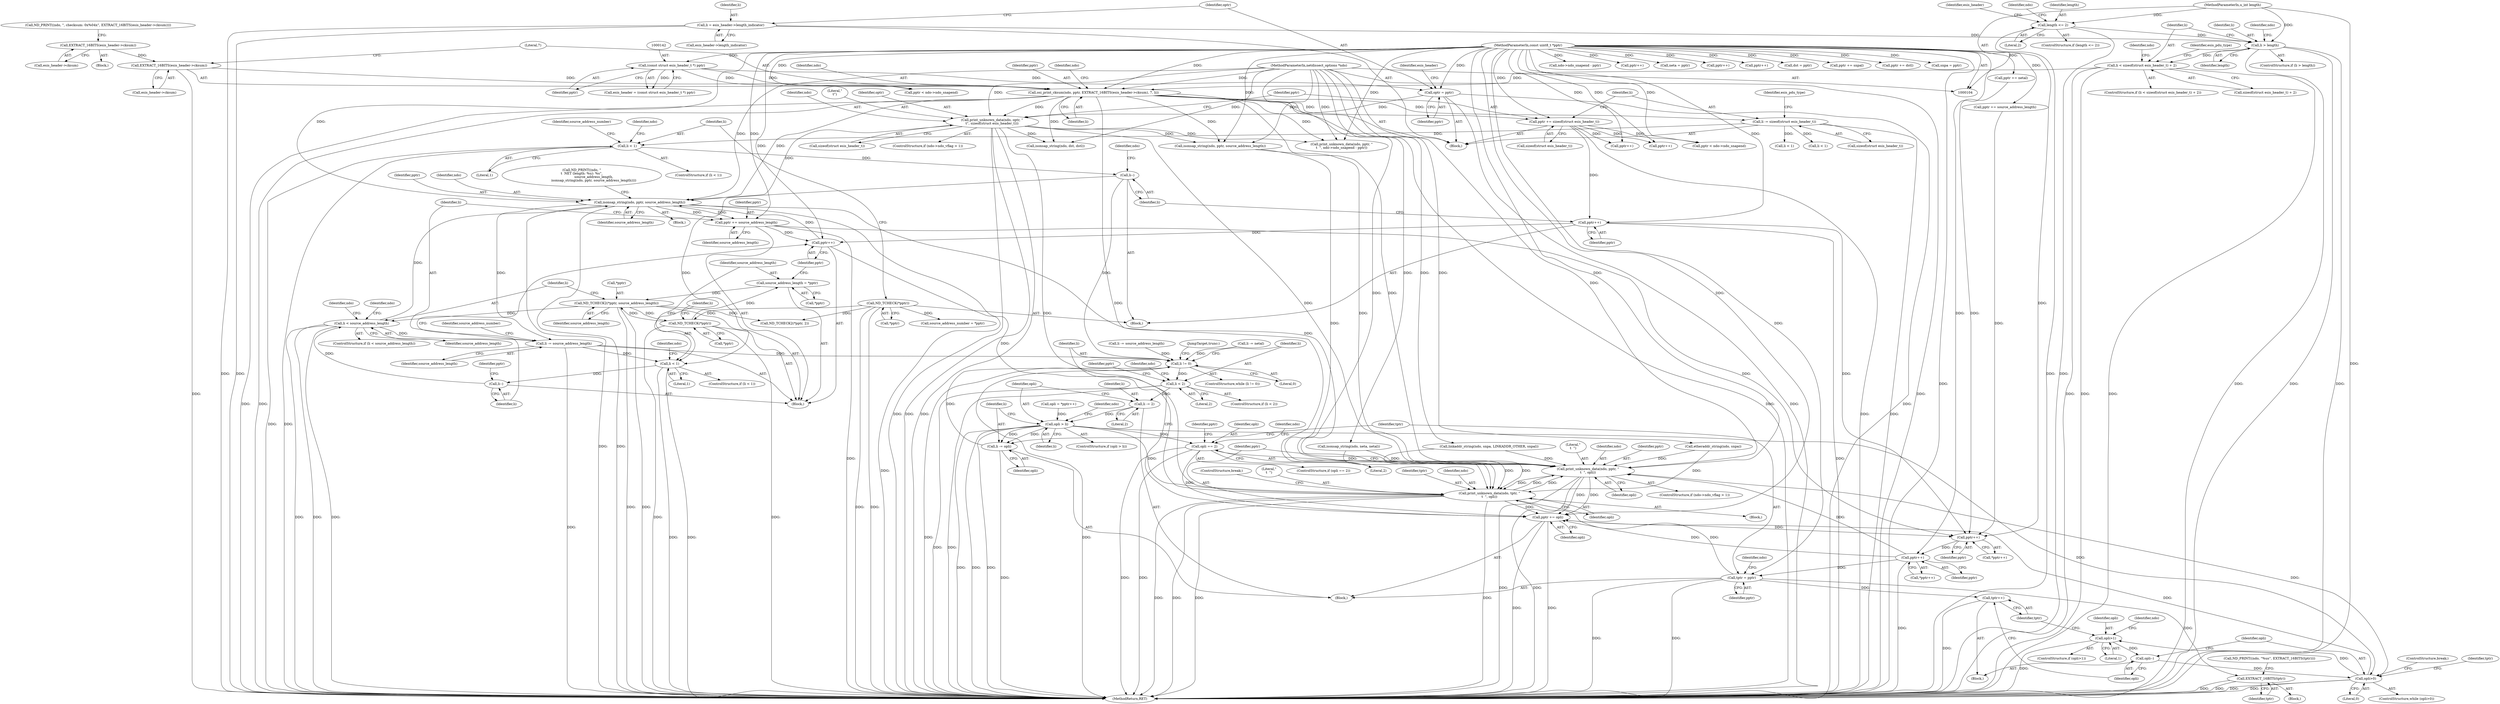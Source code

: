 digraph "0_tcpdump_331530a4076c69bbd2e3214db6ccbe834fb75640@pointer" {
"1000618" [label="(Call,isonsap_string(ndo, pptr, source_address_length))"];
"1000310" [label="(Call,osi_print_cksum(ndo, pptr, EXTRACT_16BITS(esis_header->cksum), 7, li))"];
"1000105" [label="(MethodParameterIn,netdissect_options *ndo)"];
"1000106" [label="(MethodParameterIn,const uint8_t *pptr)"];
"1000141" [label="(Call,(const struct esis_header_t *) pptr)"];
"1000313" [label="(Call,EXTRACT_16BITS(esis_header->cksum))"];
"1000306" [label="(Call,EXTRACT_16BITS(esis_header->cksum))"];
"1000202" [label="(Call,li < sizeof(struct esis_header_t) + 2)"];
"1000188" [label="(Call,li > length)"];
"1000147" [label="(Call,li = esis_header->length_indicator)"];
"1000125" [label="(Call,length <= 2)"];
"1000107" [label="(MethodParameterIn,u_int length)"];
"1000336" [label="(Call,print_unknown_data(ndo, optr, \"\n\t\", sizeof(struct esis_header_t)))"];
"1000152" [label="(Call,optr = pptr)"];
"1000593" [label="(Call,pptr++)"];
"1000622" [label="(Call,pptr += source_address_length)"];
"1000618" [label="(Call,isonsap_string(ndo, pptr, source_address_length))"];
"1000602" [label="(Call,li < source_address_length)"];
"1000595" [label="(Call,li--)"];
"1000580" [label="(Call,li < 1)"];
"1000625" [label="(Call,li -= source_address_length)"];
"1000563" [label="(Call,li--)"];
"1000548" [label="(Call,li < 1)"];
"1000346" [label="(Call,li -= sizeof(struct esis_header_t))"];
"1000597" [label="(Call,ND_TCHECK2(*pptr, source_address_length))"];
"1000576" [label="(Call,ND_TCHECK(*pptr))"];
"1000544" [label="(Call,ND_TCHECK(*pptr))"];
"1000589" [label="(Call,source_address_length = *pptr)"];
"1000561" [label="(Call,pptr++)"];
"1000342" [label="(Call,pptr += sizeof(struct esis_header_t))"];
"1000711" [label="(Call,li != 0)"];
"1000719" [label="(Call,li < 2)"];
"1000742" [label="(Call,li -= 2)"];
"1000746" [label="(Call,opli > li)"];
"1000757" [label="(Call,li -= opli)"];
"1000781" [label="(Call,opli == 2)"];
"1000855" [label="(Call,print_unknown_data(ndo, pptr, \"\n\t  \", opli))"];
"1000843" [label="(Call,print_unknown_data(ndo, tptr, \"\n\t  \", opli))"];
"1000860" [label="(Call,pptr += opli)"];
"1000735" [label="(Call,pptr++)"];
"1000740" [label="(Call,pptr++)"];
"1000760" [label="(Call,tptr = pptr)"];
"1000794" [label="(Call,EXTRACT_16BITS(tptr))"];
"1000832" [label="(Call,tptr++)"];
"1000804" [label="(Call,opli>0)"];
"1000825" [label="(Call,opli>1)"];
"1000834" [label="(Call,opli--)"];
"1000830" [label="(Identifier,ndo)"];
"1000799" [label="(Identifier,ndo)"];
"1000704" [label="(Call,ndo->ndo_snapend - pptr)"];
"1000718" [label="(ControlStructure,if (li < 2))"];
"1000586" [label="(Identifier,ndo)"];
"1000744" [label="(Literal,2)"];
"1000211" [label="(Identifier,ndo)"];
"1000858" [label="(Literal,\"\n\t  \")"];
"1000336" [label="(Call,print_unknown_data(ndo, optr, \"\n\t\", sizeof(struct esis_header_t)))"];
"1000581" [label="(Identifier,li)"];
"1000856" [label="(Identifier,ndo)"];
"1000202" [label="(Call,li < sizeof(struct esis_header_t) + 2)"];
"1000597" [label="(Call,ND_TCHECK2(*pptr, source_address_length))"];
"1000339" [label="(Literal,\"\n\t\")"];
"1000216" [label="(Call,pptr < ndo->ndo_snapend)"];
"1000538" [label="(Call,isonsap_string(ndo, neta, netal))"];
"1000608" [label="(Identifier,ndo)"];
"1000105" [label="(MethodParameterIn,netdissect_options *ndo)"];
"1000836" [label="(ControlStructure,break;)"];
"1000431" [label="(Call,pptr++)"];
"1000201" [label="(ControlStructure,if (li < sizeof(struct esis_header_t) + 2))"];
"1000611" [label="(Call,ND_PRINT((ndo, \"\n\t  NET (length: %u): %s\",\n                       source_address_length,\n                       isonsap_string(ndo, pptr, source_address_length))))"];
"1000739" [label="(Call,*pptr++)"];
"1000734" [label="(Call,*pptr++)"];
"1000522" [label="(Call,linkaddr_string(ndo, snpa, LINKADDR_OTHER, snpal))"];
"1000758" [label="(Identifier,li)"];
"1000346" [label="(Call,li -= sizeof(struct esis_header_t))"];
"1000126" [label="(Identifier,length)"];
"1000757" [label="(Call,li -= opli)"];
"1000378" [label="(Call,pptr++)"];
"1000582" [label="(Literal,1)"];
"1000124" [label="(ControlStructure,if (length <= 2))"];
"1000627" [label="(Identifier,source_address_length)"];
"1000575" [label="(Block,)"];
"1000497" [label="(Call,li -= netal)"];
"1000743" [label="(Identifier,li)"];
"1000107" [label="(MethodParameterIn,u_int length)"];
"1000700" [label="(Call,print_unknown_data(ndo, pptr, \"\n\t  \", ndo->ndo_snapend - pptr))"];
"1000231" [label="(Identifier,esis_pdu_type)"];
"1000342" [label="(Call,pptr += sizeof(struct esis_header_t))"];
"1000343" [label="(Identifier,pptr)"];
"1000787" [label="(Identifier,pptr)"];
"1000338" [label="(Identifier,optr)"];
"1000843" [label="(Call,print_unknown_data(ndo, tptr, \"\n\t  \", opli))"];
"1000590" [label="(Identifier,source_address_length)"];
"1000148" [label="(Identifier,li)"];
"1000154" [label="(Identifier,pptr)"];
"1000855" [label="(Call,print_unknown_data(ndo, pptr, \"\n\t  \", opli))"];
"1000567" [label="(Identifier,ndo)"];
"1000601" [label="(ControlStructure,if (li < source_address_length))"];
"1000761" [label="(Identifier,tptr)"];
"1000623" [label="(Identifier,pptr)"];
"1000306" [label="(Call,EXTRACT_16BITS(esis_header->cksum))"];
"1000604" [label="(Identifier,source_address_length)"];
"1000491" [label="(Call,neta = pptr)"];
"1000675" [label="(Call,isonsap_string(ndo, pptr, source_address_length))"];
"1000742" [label="(Call,li -= 2)"];
"1000725" [label="(Identifier,ndo)"];
"1000803" [label="(ControlStructure,while (opli>0))"];
"1000149" [label="(Call,esis_header->length_indicator)"];
"1000781" [label="(Call,opli == 2)"];
"1000311" [label="(Identifier,ndo)"];
"1000760" [label="(Call,tptr = pptr)"];
"1000721" [label="(Literal,2)"];
"1000713" [label="(Literal,0)"];
"1000317" [label="(Literal,7)"];
"1000720" [label="(Identifier,li)"];
"1000794" [label="(Call,EXTRACT_16BITS(tptr))"];
"1000545" [label="(Call,*pptr)"];
"1000748" [label="(Identifier,li)"];
"1000554" [label="(Identifier,ndo)"];
"1000125" [label="(Call,length <= 2)"];
"1000544" [label="(Call,ND_TCHECK(*pptr))"];
"1000847" [label="(Identifier,opli)"];
"1000637" [label="(Call,li < 1)"];
"1000312" [label="(Identifier,pptr)"];
"1000589" [label="(Call,source_address_length = *pptr)"];
"1000827" [label="(Literal,1)"];
"1000728" [label="(Call,ND_TCHECK2(*pptr, 2))"];
"1000807" [label="(Block,)"];
"1000352" [label="(Block,)"];
"1000301" [label="(Call,ND_PRINT((ndo, \", checksum: 0x%04x\", EXTRACT_16BITS(esis_header->cksum))))"];
"1000778" [label="(Block,)"];
"1000861" [label="(Identifier,pptr)"];
"1000549" [label="(Identifier,li)"];
"1000547" [label="(ControlStructure,if (li < 1))"];
"1000318" [label="(Identifier,li)"];
"1000868" [label="(MethodReturn,RET)"];
"1000626" [label="(Identifier,li)"];
"1000351" [label="(Identifier,esis_pdu_type)"];
"1000714" [label="(Block,)"];
"1000737" [label="(Call,opli = *pptr++)"];
"1000108" [label="(Block,)"];
"1000194" [label="(Identifier,ndo)"];
"1000577" [label="(Call,*pptr)"];
"1000682" [label="(Call,li -= source_address_length)"];
"1000314" [label="(Call,esis_header->cksum)"];
"1000834" [label="(Call,opli--)"];
"1000826" [label="(Identifier,opli)"];
"1000594" [label="(Identifier,pptr)"];
"1000158" [label="(Identifier,esis_header)"];
"1000741" [label="(Identifier,pptr)"];
"1000310" [label="(Call,osi_print_cksum(ndo, pptr, EXTRACT_16BITS(esis_header->cksum), 7, li))"];
"1000494" [label="(Call,pptr += netal)"];
"1000795" [label="(Identifier,tptr)"];
"1000719" [label="(Call,li < 2)"];
"1000598" [label="(Call,*pptr)"];
"1000599" [label="(Identifier,pptr)"];
"1000835" [label="(Identifier,opli)"];
"1000307" [label="(Call,esis_header->cksum)"];
"1000860" [label="(Call,pptr += opli)"];
"1000580" [label="(Call,li < 1)"];
"1000591" [label="(Call,*pptr)"];
"1000558" [label="(Identifier,source_address_number)"];
"1000805" [label="(Identifier,opli)"];
"1000550" [label="(Literal,1)"];
"1000759" [label="(Identifier,opli)"];
"1000629" [label="(Identifier,source_address_number)"];
"1000616" [label="(Block,)"];
"1000824" [label="(ControlStructure,if (opli>1))"];
"1000618" [label="(Call,isonsap_string(ndo, pptr, source_address_length))"];
"1000576" [label="(Call,ND_TCHECK(*pptr))"];
"1000189" [label="(Identifier,li)"];
"1000710" [label="(ControlStructure,while (li != 0))"];
"1000313" [label="(Call,EXTRACT_16BITS(esis_header->cksum))"];
"1000735" [label="(Call,pptr++)"];
"1000804" [label="(Call,opli>0)"];
"1000147" [label="(Call,li = esis_header->length_indicator)"];
"1000141" [label="(Call,(const struct esis_header_t *) pptr)"];
"1000595" [label="(Call,li--)"];
"1000832" [label="(Call,tptr++)"];
"1000736" [label="(Identifier,pptr)"];
"1000746" [label="(Call,opli > li)"];
"1000475" [label="(Call,pptr++)"];
"1000340" [label="(Call,sizeof(struct esis_header_t))"];
"1000740" [label="(Call,pptr++)"];
"1000187" [label="(ControlStructure,if (li > length))"];
"1000227" [label="(Call,pptr++)"];
"1000344" [label="(Call,sizeof(struct esis_header_t))"];
"1000190" [label="(Identifier,length)"];
"1000152" [label="(Call,optr = pptr)"];
"1000348" [label="(Call,sizeof(struct esis_header_t))"];
"1000204" [label="(Call,sizeof(struct esis_header_t) + 2)"];
"1000127" [label="(Literal,2)"];
"1000848" [label="(ControlStructure,break;)"];
"1000765" [label="(Identifier,ndo)"];
"1000650" [label="(Call,pptr++)"];
"1000396" [label="(Call,dst = pptr)"];
"1000452" [label="(Call,pptr += snpal)"];
"1000561" [label="(Call,pptr++)"];
"1000782" [label="(Identifier,opli)"];
"1000792" [label="(Block,)"];
"1000833" [label="(Identifier,tptr)"];
"1000846" [label="(Literal,\"\n\t  \")"];
"1000140" [label="(Identifier,esis_header)"];
"1000153" [label="(Identifier,optr)"];
"1000622" [label="(Call,pptr += source_address_length)"];
"1000624" [label="(Identifier,source_address_length)"];
"1000347" [label="(Identifier,li)"];
"1000557" [label="(Call,source_address_number = *pptr)"];
"1000745" [label="(ControlStructure,if (opli > li))"];
"1000711" [label="(Call,li != 0)"];
"1000862" [label="(Identifier,opli)"];
"1000596" [label="(Identifier,li)"];
"1000762" [label="(Identifier,pptr)"];
"1000603" [label="(Identifier,li)"];
"1000859" [label="(Identifier,opli)"];
"1000321" [label="(Identifier,ndo)"];
"1000139" [label="(Call,esis_header = (const struct esis_header_t *) pptr)"];
"1000562" [label="(Identifier,pptr)"];
"1000849" [label="(ControlStructure,if (ndo->ndo_vflag > 1))"];
"1000789" [label="(Call,ND_PRINT((ndo, \"%us\", EXTRACT_16BITS(tptr))))"];
"1000863" [label="(JumpTarget,trunc:)"];
"1000563" [label="(Call,li--)"];
"1000106" [label="(MethodParameterIn,const uint8_t *pptr)"];
"1000619" [label="(Identifier,ndo)"];
"1000695" [label="(Call,pptr < ndo->ndo_snapend)"];
"1000203" [label="(Identifier,li)"];
"1000613" [label="(Identifier,ndo)"];
"1000845" [label="(Identifier,tptr)"];
"1000730" [label="(Identifier,pptr)"];
"1000511" [label="(Call,etheraddr_string(ndo, snpa))"];
"1000712" [label="(Identifier,li)"];
"1000810" [label="(Identifier,tptr)"];
"1000143" [label="(Identifier,pptr)"];
"1000780" [label="(ControlStructure,if (opli == 2))"];
"1000399" [label="(Call,pptr += dstl)"];
"1000548" [label="(Call,li < 1)"];
"1000620" [label="(Identifier,pptr)"];
"1000602" [label="(Call,li < source_address_length)"];
"1000593" [label="(Call,pptr++)"];
"1000747" [label="(Identifier,opli)"];
"1000564" [label="(Identifier,li)"];
"1000806" [label="(Literal,0)"];
"1000752" [label="(Identifier,ndo)"];
"1000410" [label="(Call,isonsap_string(ndo, dst, dstl))"];
"1000579" [label="(ControlStructure,if (li < 1))"];
"1000844" [label="(Identifier,ndo)"];
"1000621" [label="(Identifier,source_address_length)"];
"1000304" [label="(Block,)"];
"1000188" [label="(Call,li > length)"];
"1000783" [label="(Literal,2)"];
"1000365" [label="(Call,li < 1)"];
"1000330" [label="(ControlStructure,if (ndo->ndo_vflag > 1))"];
"1000449" [label="(Call,snpa = pptr)"];
"1000625" [label="(Call,li -= source_address_length)"];
"1000131" [label="(Identifier,ndo)"];
"1000857" [label="(Identifier,pptr)"];
"1000600" [label="(Identifier,source_address_length)"];
"1000337" [label="(Identifier,ndo)"];
"1000679" [label="(Call,pptr += source_address_length)"];
"1000825" [label="(Call,opli>1)"];
"1000618" -> "1000616"  [label="AST: "];
"1000618" -> "1000621"  [label="CFG: "];
"1000619" -> "1000618"  [label="AST: "];
"1000620" -> "1000618"  [label="AST: "];
"1000621" -> "1000618"  [label="AST: "];
"1000611" -> "1000618"  [label="CFG: "];
"1000618" -> "1000868"  [label="DDG: "];
"1000618" -> "1000868"  [label="DDG: "];
"1000310" -> "1000618"  [label="DDG: "];
"1000336" -> "1000618"  [label="DDG: "];
"1000105" -> "1000618"  [label="DDG: "];
"1000593" -> "1000618"  [label="DDG: "];
"1000106" -> "1000618"  [label="DDG: "];
"1000602" -> "1000618"  [label="DDG: "];
"1000618" -> "1000622"  [label="DDG: "];
"1000618" -> "1000622"  [label="DDG: "];
"1000618" -> "1000625"  [label="DDG: "];
"1000618" -> "1000843"  [label="DDG: "];
"1000618" -> "1000855"  [label="DDG: "];
"1000310" -> "1000108"  [label="AST: "];
"1000310" -> "1000318"  [label="CFG: "];
"1000311" -> "1000310"  [label="AST: "];
"1000312" -> "1000310"  [label="AST: "];
"1000313" -> "1000310"  [label="AST: "];
"1000317" -> "1000310"  [label="AST: "];
"1000318" -> "1000310"  [label="AST: "];
"1000321" -> "1000310"  [label="CFG: "];
"1000310" -> "1000868"  [label="DDG: "];
"1000310" -> "1000868"  [label="DDG: "];
"1000310" -> "1000868"  [label="DDG: "];
"1000105" -> "1000310"  [label="DDG: "];
"1000106" -> "1000310"  [label="DDG: "];
"1000141" -> "1000310"  [label="DDG: "];
"1000313" -> "1000310"  [label="DDG: "];
"1000202" -> "1000310"  [label="DDG: "];
"1000310" -> "1000336"  [label="DDG: "];
"1000310" -> "1000342"  [label="DDG: "];
"1000310" -> "1000346"  [label="DDG: "];
"1000310" -> "1000410"  [label="DDG: "];
"1000310" -> "1000675"  [label="DDG: "];
"1000310" -> "1000700"  [label="DDG: "];
"1000310" -> "1000843"  [label="DDG: "];
"1000310" -> "1000855"  [label="DDG: "];
"1000105" -> "1000104"  [label="AST: "];
"1000105" -> "1000868"  [label="DDG: "];
"1000105" -> "1000336"  [label="DDG: "];
"1000105" -> "1000410"  [label="DDG: "];
"1000105" -> "1000511"  [label="DDG: "];
"1000105" -> "1000522"  [label="DDG: "];
"1000105" -> "1000538"  [label="DDG: "];
"1000105" -> "1000675"  [label="DDG: "];
"1000105" -> "1000700"  [label="DDG: "];
"1000105" -> "1000843"  [label="DDG: "];
"1000105" -> "1000855"  [label="DDG: "];
"1000106" -> "1000104"  [label="AST: "];
"1000106" -> "1000868"  [label="DDG: "];
"1000106" -> "1000141"  [label="DDG: "];
"1000106" -> "1000152"  [label="DDG: "];
"1000106" -> "1000216"  [label="DDG: "];
"1000106" -> "1000227"  [label="DDG: "];
"1000106" -> "1000342"  [label="DDG: "];
"1000106" -> "1000378"  [label="DDG: "];
"1000106" -> "1000396"  [label="DDG: "];
"1000106" -> "1000399"  [label="DDG: "];
"1000106" -> "1000431"  [label="DDG: "];
"1000106" -> "1000449"  [label="DDG: "];
"1000106" -> "1000452"  [label="DDG: "];
"1000106" -> "1000475"  [label="DDG: "];
"1000106" -> "1000491"  [label="DDG: "];
"1000106" -> "1000494"  [label="DDG: "];
"1000106" -> "1000561"  [label="DDG: "];
"1000106" -> "1000593"  [label="DDG: "];
"1000106" -> "1000622"  [label="DDG: "];
"1000106" -> "1000650"  [label="DDG: "];
"1000106" -> "1000675"  [label="DDG: "];
"1000106" -> "1000679"  [label="DDG: "];
"1000106" -> "1000695"  [label="DDG: "];
"1000106" -> "1000700"  [label="DDG: "];
"1000106" -> "1000704"  [label="DDG: "];
"1000106" -> "1000735"  [label="DDG: "];
"1000106" -> "1000740"  [label="DDG: "];
"1000106" -> "1000760"  [label="DDG: "];
"1000106" -> "1000855"  [label="DDG: "];
"1000106" -> "1000860"  [label="DDG: "];
"1000141" -> "1000139"  [label="AST: "];
"1000141" -> "1000143"  [label="CFG: "];
"1000142" -> "1000141"  [label="AST: "];
"1000143" -> "1000141"  [label="AST: "];
"1000139" -> "1000141"  [label="CFG: "];
"1000141" -> "1000139"  [label="DDG: "];
"1000141" -> "1000152"  [label="DDG: "];
"1000141" -> "1000216"  [label="DDG: "];
"1000313" -> "1000314"  [label="CFG: "];
"1000314" -> "1000313"  [label="AST: "];
"1000317" -> "1000313"  [label="CFG: "];
"1000313" -> "1000868"  [label="DDG: "];
"1000306" -> "1000313"  [label="DDG: "];
"1000306" -> "1000304"  [label="AST: "];
"1000306" -> "1000307"  [label="CFG: "];
"1000307" -> "1000306"  [label="AST: "];
"1000301" -> "1000306"  [label="CFG: "];
"1000202" -> "1000201"  [label="AST: "];
"1000202" -> "1000204"  [label="CFG: "];
"1000203" -> "1000202"  [label="AST: "];
"1000204" -> "1000202"  [label="AST: "];
"1000211" -> "1000202"  [label="CFG: "];
"1000231" -> "1000202"  [label="CFG: "];
"1000202" -> "1000868"  [label="DDG: "];
"1000202" -> "1000868"  [label="DDG: "];
"1000202" -> "1000868"  [label="DDG: "];
"1000188" -> "1000202"  [label="DDG: "];
"1000188" -> "1000187"  [label="AST: "];
"1000188" -> "1000190"  [label="CFG: "];
"1000189" -> "1000188"  [label="AST: "];
"1000190" -> "1000188"  [label="AST: "];
"1000194" -> "1000188"  [label="CFG: "];
"1000203" -> "1000188"  [label="CFG: "];
"1000188" -> "1000868"  [label="DDG: "];
"1000188" -> "1000868"  [label="DDG: "];
"1000188" -> "1000868"  [label="DDG: "];
"1000147" -> "1000188"  [label="DDG: "];
"1000125" -> "1000188"  [label="DDG: "];
"1000107" -> "1000188"  [label="DDG: "];
"1000147" -> "1000108"  [label="AST: "];
"1000147" -> "1000149"  [label="CFG: "];
"1000148" -> "1000147"  [label="AST: "];
"1000149" -> "1000147"  [label="AST: "];
"1000153" -> "1000147"  [label="CFG: "];
"1000147" -> "1000868"  [label="DDG: "];
"1000147" -> "1000868"  [label="DDG: "];
"1000125" -> "1000124"  [label="AST: "];
"1000125" -> "1000127"  [label="CFG: "];
"1000126" -> "1000125"  [label="AST: "];
"1000127" -> "1000125"  [label="AST: "];
"1000131" -> "1000125"  [label="CFG: "];
"1000140" -> "1000125"  [label="CFG: "];
"1000125" -> "1000868"  [label="DDG: "];
"1000125" -> "1000868"  [label="DDG: "];
"1000107" -> "1000125"  [label="DDG: "];
"1000107" -> "1000104"  [label="AST: "];
"1000107" -> "1000868"  [label="DDG: "];
"1000336" -> "1000330"  [label="AST: "];
"1000336" -> "1000340"  [label="CFG: "];
"1000337" -> "1000336"  [label="AST: "];
"1000338" -> "1000336"  [label="AST: "];
"1000339" -> "1000336"  [label="AST: "];
"1000340" -> "1000336"  [label="AST: "];
"1000343" -> "1000336"  [label="CFG: "];
"1000336" -> "1000868"  [label="DDG: "];
"1000336" -> "1000868"  [label="DDG: "];
"1000336" -> "1000868"  [label="DDG: "];
"1000152" -> "1000336"  [label="DDG: "];
"1000336" -> "1000410"  [label="DDG: "];
"1000336" -> "1000675"  [label="DDG: "];
"1000336" -> "1000700"  [label="DDG: "];
"1000336" -> "1000843"  [label="DDG: "];
"1000336" -> "1000855"  [label="DDG: "];
"1000152" -> "1000108"  [label="AST: "];
"1000152" -> "1000154"  [label="CFG: "];
"1000153" -> "1000152"  [label="AST: "];
"1000154" -> "1000152"  [label="AST: "];
"1000158" -> "1000152"  [label="CFG: "];
"1000152" -> "1000868"  [label="DDG: "];
"1000152" -> "1000868"  [label="DDG: "];
"1000593" -> "1000575"  [label="AST: "];
"1000593" -> "1000594"  [label="CFG: "];
"1000594" -> "1000593"  [label="AST: "];
"1000596" -> "1000593"  [label="CFG: "];
"1000593" -> "1000868"  [label="DDG: "];
"1000622" -> "1000593"  [label="DDG: "];
"1000561" -> "1000593"  [label="DDG: "];
"1000622" -> "1000575"  [label="AST: "];
"1000622" -> "1000624"  [label="CFG: "];
"1000623" -> "1000622"  [label="AST: "];
"1000624" -> "1000622"  [label="AST: "];
"1000626" -> "1000622"  [label="CFG: "];
"1000622" -> "1000868"  [label="DDG: "];
"1000622" -> "1000735"  [label="DDG: "];
"1000602" -> "1000601"  [label="AST: "];
"1000602" -> "1000604"  [label="CFG: "];
"1000603" -> "1000602"  [label="AST: "];
"1000604" -> "1000602"  [label="AST: "];
"1000608" -> "1000602"  [label="CFG: "];
"1000613" -> "1000602"  [label="CFG: "];
"1000602" -> "1000868"  [label="DDG: "];
"1000602" -> "1000868"  [label="DDG: "];
"1000602" -> "1000868"  [label="DDG: "];
"1000595" -> "1000602"  [label="DDG: "];
"1000597" -> "1000602"  [label="DDG: "];
"1000602" -> "1000625"  [label="DDG: "];
"1000595" -> "1000575"  [label="AST: "];
"1000595" -> "1000596"  [label="CFG: "];
"1000596" -> "1000595"  [label="AST: "];
"1000599" -> "1000595"  [label="CFG: "];
"1000580" -> "1000595"  [label="DDG: "];
"1000580" -> "1000579"  [label="AST: "];
"1000580" -> "1000582"  [label="CFG: "];
"1000581" -> "1000580"  [label="AST: "];
"1000582" -> "1000580"  [label="AST: "];
"1000586" -> "1000580"  [label="CFG: "];
"1000590" -> "1000580"  [label="CFG: "];
"1000580" -> "1000868"  [label="DDG: "];
"1000580" -> "1000868"  [label="DDG: "];
"1000625" -> "1000580"  [label="DDG: "];
"1000563" -> "1000580"  [label="DDG: "];
"1000625" -> "1000575"  [label="AST: "];
"1000625" -> "1000627"  [label="CFG: "];
"1000626" -> "1000625"  [label="AST: "];
"1000627" -> "1000625"  [label="AST: "];
"1000629" -> "1000625"  [label="CFG: "];
"1000625" -> "1000868"  [label="DDG: "];
"1000625" -> "1000711"  [label="DDG: "];
"1000563" -> "1000352"  [label="AST: "];
"1000563" -> "1000564"  [label="CFG: "];
"1000564" -> "1000563"  [label="AST: "];
"1000567" -> "1000563"  [label="CFG: "];
"1000548" -> "1000563"  [label="DDG: "];
"1000563" -> "1000711"  [label="DDG: "];
"1000548" -> "1000547"  [label="AST: "];
"1000548" -> "1000550"  [label="CFG: "];
"1000549" -> "1000548"  [label="AST: "];
"1000550" -> "1000548"  [label="AST: "];
"1000554" -> "1000548"  [label="CFG: "];
"1000558" -> "1000548"  [label="CFG: "];
"1000548" -> "1000868"  [label="DDG: "];
"1000548" -> "1000868"  [label="DDG: "];
"1000346" -> "1000548"  [label="DDG: "];
"1000346" -> "1000108"  [label="AST: "];
"1000346" -> "1000348"  [label="CFG: "];
"1000347" -> "1000346"  [label="AST: "];
"1000348" -> "1000346"  [label="AST: "];
"1000351" -> "1000346"  [label="CFG: "];
"1000346" -> "1000868"  [label="DDG: "];
"1000346" -> "1000365"  [label="DDG: "];
"1000346" -> "1000637"  [label="DDG: "];
"1000597" -> "1000575"  [label="AST: "];
"1000597" -> "1000600"  [label="CFG: "];
"1000598" -> "1000597"  [label="AST: "];
"1000600" -> "1000597"  [label="AST: "];
"1000603" -> "1000597"  [label="CFG: "];
"1000597" -> "1000868"  [label="DDG: "];
"1000597" -> "1000868"  [label="DDG: "];
"1000597" -> "1000576"  [label="DDG: "];
"1000576" -> "1000597"  [label="DDG: "];
"1000589" -> "1000597"  [label="DDG: "];
"1000597" -> "1000728"  [label="DDG: "];
"1000576" -> "1000575"  [label="AST: "];
"1000576" -> "1000577"  [label="CFG: "];
"1000577" -> "1000576"  [label="AST: "];
"1000581" -> "1000576"  [label="CFG: "];
"1000576" -> "1000868"  [label="DDG: "];
"1000576" -> "1000868"  [label="DDG: "];
"1000544" -> "1000576"  [label="DDG: "];
"1000576" -> "1000589"  [label="DDG: "];
"1000544" -> "1000352"  [label="AST: "];
"1000544" -> "1000545"  [label="CFG: "];
"1000545" -> "1000544"  [label="AST: "];
"1000549" -> "1000544"  [label="CFG: "];
"1000544" -> "1000868"  [label="DDG: "];
"1000544" -> "1000868"  [label="DDG: "];
"1000544" -> "1000557"  [label="DDG: "];
"1000544" -> "1000728"  [label="DDG: "];
"1000589" -> "1000575"  [label="AST: "];
"1000589" -> "1000591"  [label="CFG: "];
"1000590" -> "1000589"  [label="AST: "];
"1000591" -> "1000589"  [label="AST: "];
"1000594" -> "1000589"  [label="CFG: "];
"1000561" -> "1000352"  [label="AST: "];
"1000561" -> "1000562"  [label="CFG: "];
"1000562" -> "1000561"  [label="AST: "];
"1000564" -> "1000561"  [label="CFG: "];
"1000561" -> "1000868"  [label="DDG: "];
"1000342" -> "1000561"  [label="DDG: "];
"1000561" -> "1000735"  [label="DDG: "];
"1000342" -> "1000108"  [label="AST: "];
"1000342" -> "1000344"  [label="CFG: "];
"1000343" -> "1000342"  [label="AST: "];
"1000344" -> "1000342"  [label="AST: "];
"1000347" -> "1000342"  [label="CFG: "];
"1000342" -> "1000868"  [label="DDG: "];
"1000342" -> "1000378"  [label="DDG: "];
"1000342" -> "1000650"  [label="DDG: "];
"1000342" -> "1000695"  [label="DDG: "];
"1000711" -> "1000710"  [label="AST: "];
"1000711" -> "1000713"  [label="CFG: "];
"1000712" -> "1000711"  [label="AST: "];
"1000713" -> "1000711"  [label="AST: "];
"1000720" -> "1000711"  [label="CFG: "];
"1000863" -> "1000711"  [label="CFG: "];
"1000711" -> "1000868"  [label="DDG: "];
"1000711" -> "1000868"  [label="DDG: "];
"1000757" -> "1000711"  [label="DDG: "];
"1000497" -> "1000711"  [label="DDG: "];
"1000682" -> "1000711"  [label="DDG: "];
"1000711" -> "1000719"  [label="DDG: "];
"1000719" -> "1000718"  [label="AST: "];
"1000719" -> "1000721"  [label="CFG: "];
"1000720" -> "1000719"  [label="AST: "];
"1000721" -> "1000719"  [label="AST: "];
"1000725" -> "1000719"  [label="CFG: "];
"1000730" -> "1000719"  [label="CFG: "];
"1000719" -> "1000868"  [label="DDG: "];
"1000719" -> "1000868"  [label="DDG: "];
"1000719" -> "1000742"  [label="DDG: "];
"1000742" -> "1000714"  [label="AST: "];
"1000742" -> "1000744"  [label="CFG: "];
"1000743" -> "1000742"  [label="AST: "];
"1000744" -> "1000742"  [label="AST: "];
"1000747" -> "1000742"  [label="CFG: "];
"1000742" -> "1000746"  [label="DDG: "];
"1000746" -> "1000745"  [label="AST: "];
"1000746" -> "1000748"  [label="CFG: "];
"1000747" -> "1000746"  [label="AST: "];
"1000748" -> "1000746"  [label="AST: "];
"1000752" -> "1000746"  [label="CFG: "];
"1000758" -> "1000746"  [label="CFG: "];
"1000746" -> "1000868"  [label="DDG: "];
"1000746" -> "1000868"  [label="DDG: "];
"1000746" -> "1000868"  [label="DDG: "];
"1000737" -> "1000746"  [label="DDG: "];
"1000746" -> "1000757"  [label="DDG: "];
"1000746" -> "1000757"  [label="DDG: "];
"1000746" -> "1000781"  [label="DDG: "];
"1000746" -> "1000804"  [label="DDG: "];
"1000746" -> "1000843"  [label="DDG: "];
"1000757" -> "1000714"  [label="AST: "];
"1000757" -> "1000759"  [label="CFG: "];
"1000758" -> "1000757"  [label="AST: "];
"1000759" -> "1000757"  [label="AST: "];
"1000761" -> "1000757"  [label="CFG: "];
"1000757" -> "1000868"  [label="DDG: "];
"1000781" -> "1000780"  [label="AST: "];
"1000781" -> "1000783"  [label="CFG: "];
"1000782" -> "1000781"  [label="AST: "];
"1000783" -> "1000781"  [label="AST: "];
"1000787" -> "1000781"  [label="CFG: "];
"1000799" -> "1000781"  [label="CFG: "];
"1000781" -> "1000868"  [label="DDG: "];
"1000781" -> "1000868"  [label="DDG: "];
"1000781" -> "1000855"  [label="DDG: "];
"1000781" -> "1000860"  [label="DDG: "];
"1000855" -> "1000849"  [label="AST: "];
"1000855" -> "1000859"  [label="CFG: "];
"1000856" -> "1000855"  [label="AST: "];
"1000857" -> "1000855"  [label="AST: "];
"1000858" -> "1000855"  [label="AST: "];
"1000859" -> "1000855"  [label="AST: "];
"1000861" -> "1000855"  [label="CFG: "];
"1000855" -> "1000868"  [label="DDG: "];
"1000855" -> "1000868"  [label="DDG: "];
"1000855" -> "1000843"  [label="DDG: "];
"1000675" -> "1000855"  [label="DDG: "];
"1000843" -> "1000855"  [label="DDG: "];
"1000843" -> "1000855"  [label="DDG: "];
"1000522" -> "1000855"  [label="DDG: "];
"1000511" -> "1000855"  [label="DDG: "];
"1000538" -> "1000855"  [label="DDG: "];
"1000740" -> "1000855"  [label="DDG: "];
"1000804" -> "1000855"  [label="DDG: "];
"1000855" -> "1000860"  [label="DDG: "];
"1000855" -> "1000860"  [label="DDG: "];
"1000843" -> "1000778"  [label="AST: "];
"1000843" -> "1000847"  [label="CFG: "];
"1000844" -> "1000843"  [label="AST: "];
"1000845" -> "1000843"  [label="AST: "];
"1000846" -> "1000843"  [label="AST: "];
"1000847" -> "1000843"  [label="AST: "];
"1000848" -> "1000843"  [label="CFG: "];
"1000843" -> "1000868"  [label="DDG: "];
"1000843" -> "1000868"  [label="DDG: "];
"1000843" -> "1000868"  [label="DDG: "];
"1000843" -> "1000868"  [label="DDG: "];
"1000675" -> "1000843"  [label="DDG: "];
"1000522" -> "1000843"  [label="DDG: "];
"1000511" -> "1000843"  [label="DDG: "];
"1000538" -> "1000843"  [label="DDG: "];
"1000760" -> "1000843"  [label="DDG: "];
"1000843" -> "1000860"  [label="DDG: "];
"1000860" -> "1000714"  [label="AST: "];
"1000860" -> "1000862"  [label="CFG: "];
"1000861" -> "1000860"  [label="AST: "];
"1000862" -> "1000860"  [label="AST: "];
"1000712" -> "1000860"  [label="CFG: "];
"1000860" -> "1000868"  [label="DDG: "];
"1000860" -> "1000868"  [label="DDG: "];
"1000860" -> "1000735"  [label="DDG: "];
"1000804" -> "1000860"  [label="DDG: "];
"1000740" -> "1000860"  [label="DDG: "];
"1000735" -> "1000734"  [label="AST: "];
"1000735" -> "1000736"  [label="CFG: "];
"1000736" -> "1000735"  [label="AST: "];
"1000734" -> "1000735"  [label="CFG: "];
"1000679" -> "1000735"  [label="DDG: "];
"1000494" -> "1000735"  [label="DDG: "];
"1000735" -> "1000740"  [label="DDG: "];
"1000740" -> "1000739"  [label="AST: "];
"1000740" -> "1000741"  [label="CFG: "];
"1000741" -> "1000740"  [label="AST: "];
"1000739" -> "1000740"  [label="CFG: "];
"1000740" -> "1000868"  [label="DDG: "];
"1000740" -> "1000760"  [label="DDG: "];
"1000760" -> "1000714"  [label="AST: "];
"1000760" -> "1000762"  [label="CFG: "];
"1000761" -> "1000760"  [label="AST: "];
"1000762" -> "1000760"  [label="AST: "];
"1000765" -> "1000760"  [label="CFG: "];
"1000760" -> "1000868"  [label="DDG: "];
"1000760" -> "1000868"  [label="DDG: "];
"1000760" -> "1000794"  [label="DDG: "];
"1000760" -> "1000832"  [label="DDG: "];
"1000794" -> "1000792"  [label="AST: "];
"1000794" -> "1000795"  [label="CFG: "];
"1000795" -> "1000794"  [label="AST: "];
"1000789" -> "1000794"  [label="CFG: "];
"1000794" -> "1000868"  [label="DDG: "];
"1000794" -> "1000868"  [label="DDG: "];
"1000832" -> "1000807"  [label="AST: "];
"1000832" -> "1000833"  [label="CFG: "];
"1000833" -> "1000832"  [label="AST: "];
"1000835" -> "1000832"  [label="CFG: "];
"1000832" -> "1000868"  [label="DDG: "];
"1000804" -> "1000803"  [label="AST: "];
"1000804" -> "1000806"  [label="CFG: "];
"1000805" -> "1000804"  [label="AST: "];
"1000806" -> "1000804"  [label="AST: "];
"1000810" -> "1000804"  [label="CFG: "];
"1000836" -> "1000804"  [label="CFG: "];
"1000804" -> "1000868"  [label="DDG: "];
"1000804" -> "1000868"  [label="DDG: "];
"1000834" -> "1000804"  [label="DDG: "];
"1000804" -> "1000825"  [label="DDG: "];
"1000825" -> "1000824"  [label="AST: "];
"1000825" -> "1000827"  [label="CFG: "];
"1000826" -> "1000825"  [label="AST: "];
"1000827" -> "1000825"  [label="AST: "];
"1000830" -> "1000825"  [label="CFG: "];
"1000833" -> "1000825"  [label="CFG: "];
"1000825" -> "1000868"  [label="DDG: "];
"1000825" -> "1000834"  [label="DDG: "];
"1000834" -> "1000807"  [label="AST: "];
"1000834" -> "1000835"  [label="CFG: "];
"1000835" -> "1000834"  [label="AST: "];
"1000805" -> "1000834"  [label="CFG: "];
}
